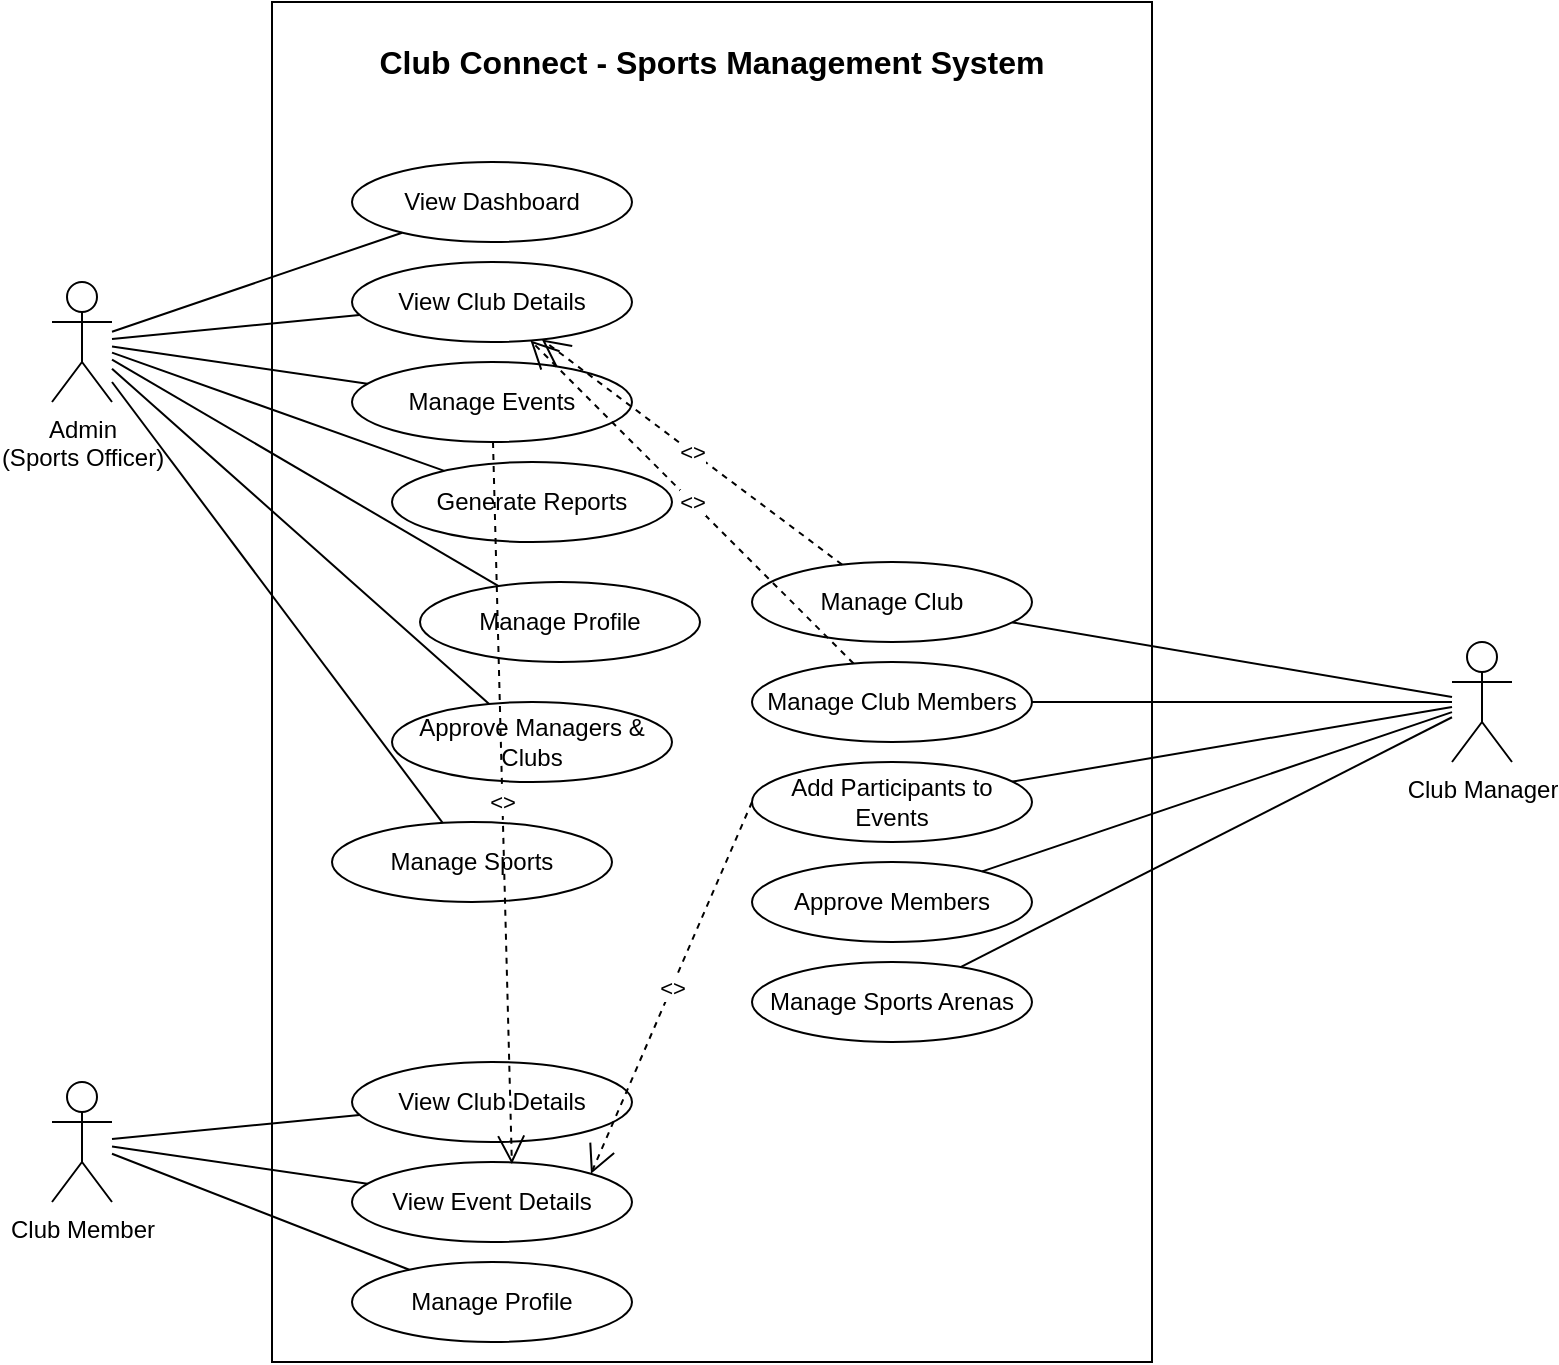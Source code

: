 <mxfile>
    <diagram id="j4A0J9FWNuExyNQzeHtO" name="Page-1">
        <mxGraphModel dx="613" dy="350" grid="1" gridSize="10" guides="1" tooltips="1" connect="1" arrows="1" fold="1" page="1" pageScale="1" pageWidth="827" pageHeight="1169" math="0" shadow="0">
            <root>
                <mxCell id="0"/>
                <mxCell id="1" parent="0"/>
                <mxCell id="boundary_box" value="" style="rounded=0;whiteSpace=wrap;html=1;fillColor=none;" parent="1" vertex="1">
                    <mxGeometry x="200" y="40" width="440" height="680" as="geometry"/>
                </mxCell>
                <mxCell id="system_title" value="Club Connect - Sports Management System" style="text;html=1;strokeColor=none;fillColor=none;align=center;verticalAlign=middle;whiteSpace=wrap;rounded=0;fontSize=16;fontStyle=1" parent="1" vertex="1">
                    <mxGeometry x="250" y="60" width="340" height="20" as="geometry"/>
                </mxCell>
                <mxCell id="actor1" value="Admin&#10;(Sports Officer)" style="shape=umlActor;verticalLabelPosition=bottom;verticalAlign=top;html=1;" parent="1" vertex="1">
                    <mxGeometry x="90" y="180" width="30" height="60" as="geometry"/>
                </mxCell>
                <mxCell id="actor2" value="Club Manager" style="shape=umlActor;verticalLabelPosition=bottom;verticalAlign=top;html=1;" parent="1" vertex="1">
                    <mxGeometry x="790" y="360" width="30" height="60" as="geometry"/>
                </mxCell>
                <mxCell id="actor3" value="Club Member" style="shape=umlActor;verticalLabelPosition=bottom;verticalAlign=top;html=1;" parent="1" vertex="1">
                    <mxGeometry x="90" y="580" width="30" height="60" as="geometry"/>
                </mxCell>
                <mxCell id="uc1" value="View Dashboard" style="ellipse;whiteSpace=wrap;html=1;" parent="1" vertex="1">
                    <mxGeometry x="240" y="120" width="140" height="40" as="geometry"/>
                </mxCell>
                <mxCell id="uc2" value="View Club Details" style="ellipse;whiteSpace=wrap;html=1;" parent="1" vertex="1">
                    <mxGeometry x="240" y="170" width="140" height="40" as="geometry"/>
                </mxCell>
                <mxCell id="uc3" value="Manage Events" style="ellipse;whiteSpace=wrap;html=1;" parent="1" vertex="1">
                    <mxGeometry x="240" y="220" width="140" height="40" as="geometry"/>
                </mxCell>
                <mxCell id="uc4" value="Generate Reports" style="ellipse;whiteSpace=wrap;html=1;" parent="1" vertex="1">
                    <mxGeometry x="260" y="270" width="140" height="40" as="geometry"/>
                </mxCell>
                <mxCell id="uc5" value="Manage Profile" style="ellipse;whiteSpace=wrap;html=1;" parent="1" vertex="1">
                    <mxGeometry x="274" y="330" width="140" height="40" as="geometry"/>
                </mxCell>
                <mxCell id="uc6" value="Approve Managers &amp; Clubs" style="ellipse;whiteSpace=wrap;html=1;" parent="1" vertex="1">
                    <mxGeometry x="260" y="390" width="140" height="40" as="geometry"/>
                </mxCell>
                <mxCell id="uc7" value="Manage Sports" style="ellipse;whiteSpace=wrap;html=1;" parent="1" vertex="1">
                    <mxGeometry x="230" y="450" width="140" height="40" as="geometry"/>
                </mxCell>
                <mxCell id="uc8" value="Manage Club" style="ellipse;whiteSpace=wrap;html=1;" parent="1" vertex="1">
                    <mxGeometry x="440" y="320" width="140" height="40" as="geometry"/>
                </mxCell>
                <mxCell id="uc9" value="Manage Club Members" style="ellipse;whiteSpace=wrap;html=1;" parent="1" vertex="1">
                    <mxGeometry x="440" y="370" width="140" height="40" as="geometry"/>
                </mxCell>
                <mxCell id="uc10" value="Add Participants to Events" style="ellipse;whiteSpace=wrap;html=1;" parent="1" vertex="1">
                    <mxGeometry x="440" y="420" width="140" height="40" as="geometry"/>
                </mxCell>
                <mxCell id="uc11" value="Approve Members" style="ellipse;whiteSpace=wrap;html=1;" parent="1" vertex="1">
                    <mxGeometry x="440" y="470" width="140" height="40" as="geometry"/>
                </mxCell>
                <mxCell id="uc12" value="Manage Sports Arenas" style="ellipse;whiteSpace=wrap;html=1;" parent="1" vertex="1">
                    <mxGeometry x="440" y="520" width="140" height="40" as="geometry"/>
                </mxCell>
                <mxCell id="uc13" value="View Club Details" style="ellipse;whiteSpace=wrap;html=1;" parent="1" vertex="1">
                    <mxGeometry x="240" y="570" width="140" height="40" as="geometry"/>
                </mxCell>
                <mxCell id="uc14" value="View Event Details" style="ellipse;whiteSpace=wrap;html=1;" parent="1" vertex="1">
                    <mxGeometry x="240" y="620" width="140" height="40" as="geometry"/>
                </mxCell>
                <mxCell id="uc15" value="Manage Profile" style="ellipse;whiteSpace=wrap;html=1;" parent="1" vertex="1">
                    <mxGeometry x="240" y="670" width="140" height="40" as="geometry"/>
                </mxCell>
                <mxCell id="conn1" value="" style="endArrow=none;html=1;" parent="1" source="actor1" target="uc1" edge="1">
                    <mxGeometry width="50" height="50" relative="1" as="geometry"/>
                </mxCell>
                <mxCell id="conn2" value="" style="endArrow=none;html=1;" parent="1" source="actor1" target="uc2" edge="1">
                    <mxGeometry width="50" height="50" relative="1" as="geometry"/>
                </mxCell>
                <mxCell id="conn3" value="" style="endArrow=none;html=1;" parent="1" source="actor1" target="uc3" edge="1">
                    <mxGeometry width="50" height="50" relative="1" as="geometry"/>
                </mxCell>
                <mxCell id="conn4" value="" style="endArrow=none;html=1;" parent="1" source="actor1" target="uc4" edge="1">
                    <mxGeometry width="50" height="50" relative="1" as="geometry"/>
                </mxCell>
                <mxCell id="conn5" value="" style="endArrow=none;html=1;" parent="1" source="actor1" target="uc5" edge="1">
                    <mxGeometry width="50" height="50" relative="1" as="geometry"/>
                </mxCell>
                <mxCell id="conn6" value="" style="endArrow=none;html=1;" parent="1" source="actor1" target="uc6" edge="1">
                    <mxGeometry width="50" height="50" relative="1" as="geometry"/>
                </mxCell>
                <mxCell id="conn7" value="" style="endArrow=none;html=1;" parent="1" source="actor1" target="uc7" edge="1">
                    <mxGeometry width="50" height="50" relative="1" as="geometry"/>
                </mxCell>
                <mxCell id="conn8" value="" style="endArrow=none;html=1;" parent="1" source="actor2" target="uc8" edge="1">
                    <mxGeometry width="50" height="50" relative="1" as="geometry"/>
                </mxCell>
                <mxCell id="conn9" value="" style="endArrow=none;html=1;" parent="1" source="actor2" target="uc9" edge="1">
                    <mxGeometry width="50" height="50" relative="1" as="geometry"/>
                </mxCell>
                <mxCell id="conn10" value="" style="endArrow=none;html=1;" parent="1" source="actor2" target="uc10" edge="1">
                    <mxGeometry width="50" height="50" relative="1" as="geometry"/>
                </mxCell>
                <mxCell id="conn11" value="" style="endArrow=none;html=1;" parent="1" source="actor2" target="uc11" edge="1">
                    <mxGeometry width="50" height="50" relative="1" as="geometry"/>
                </mxCell>
                <mxCell id="conn12" value="" style="endArrow=none;html=1;" parent="1" source="actor2" target="uc12" edge="1">
                    <mxGeometry width="50" height="50" relative="1" as="geometry"/>
                </mxCell>
                <mxCell id="conn13" value="" style="endArrow=none;html=1;" parent="1" source="actor3" target="uc13" edge="1">
                    <mxGeometry width="50" height="50" relative="1" as="geometry"/>
                </mxCell>
                <mxCell id="conn14" value="" style="endArrow=none;html=1;" parent="1" source="actor3" target="uc14" edge="1">
                    <mxGeometry width="50" height="50" relative="1" as="geometry"/>
                </mxCell>
                <mxCell id="conn15" value="" style="endArrow=none;html=1;" parent="1" source="actor3" target="uc15" edge="1">
                    <mxGeometry width="50" height="50" relative="1" as="geometry"/>
                </mxCell>
                <mxCell id="inc1" value="&lt;&lt;include&gt;&gt;" style="endArrow=open;endSize=12;dashed=1;html=1;entryX=0.571;entryY=0.025;entryDx=0;entryDy=0;entryPerimeter=0;" parent="1" source="uc3" target="uc14" edge="1">
                    <mxGeometry width="160" relative="1" as="geometry"/>
                </mxCell>
                <mxCell id="inc2" value="&lt;&lt;include&gt;&gt;" style="endArrow=open;endSize=12;dashed=1;html=1;" parent="1" source="uc8" target="uc2" edge="1">
                    <mxGeometry width="160" relative="1" as="geometry"/>
                </mxCell>
                <mxCell id="inc3" value="&lt;&lt;include&gt;&gt;" style="endArrow=open;endSize=12;dashed=1;html=1;" parent="1" source="uc9" target="uc2" edge="1">
                    <mxGeometry width="160" relative="1" as="geometry"/>
                </mxCell>
                <mxCell id="OEdN--C-NoMEcyvnFYHT-4" value="&lt;&lt;include&gt;&gt;" style="endArrow=open;endSize=12;dashed=1;html=1;exitX=0;exitY=0.5;exitDx=0;exitDy=0;entryX=1;entryY=0;entryDx=0;entryDy=0;" parent="1" source="uc10" target="uc14" edge="1">
                    <mxGeometry width="160" relative="1" as="geometry">
                        <mxPoint x="320" y="270" as="sourcePoint"/>
                        <mxPoint x="320" y="630" as="targetPoint"/>
                    </mxGeometry>
                </mxCell>
            </root>
        </mxGraphModel>
    </diagram>
</mxfile>